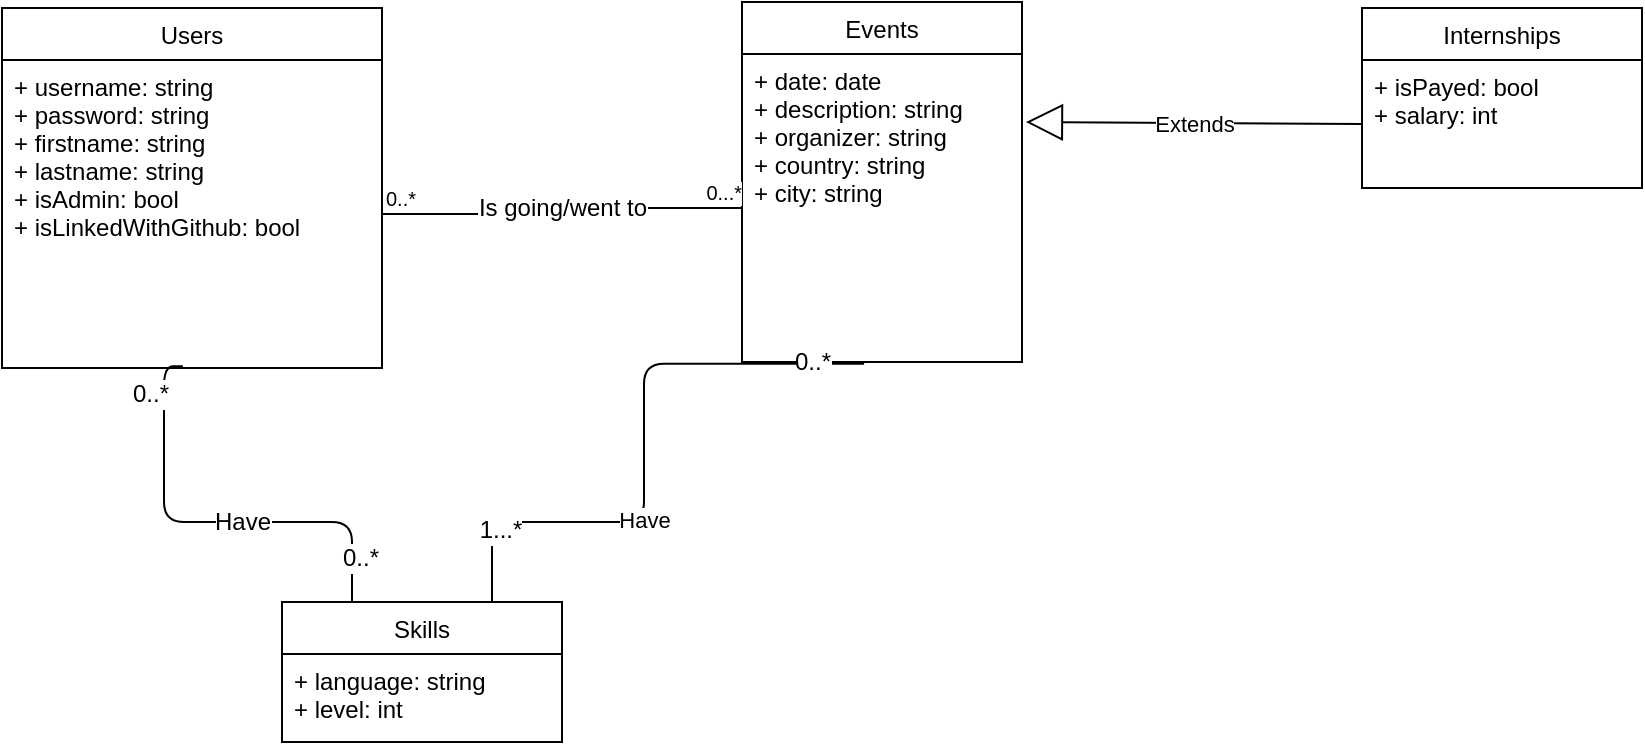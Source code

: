 <mxfile version="10.6.3" type="device"><diagram id="N1nhAtFZaDW0OqFMFhnM" name="Page-1"><mxGraphModel dx="1327" dy="778" grid="1" gridSize="10" guides="1" tooltips="1" connect="1" arrows="1" fold="1" page="1" pageScale="1" pageWidth="1169" pageHeight="827" math="0" shadow="0"><root><mxCell id="0"/><mxCell id="1" parent="0"/><mxCell id="UbcAvBCthibjVmfgH8Ib-1" value="Users" style="swimlane;fontStyle=0;childLayout=stackLayout;horizontal=1;startSize=26;fillColor=none;horizontalStack=0;resizeParent=1;resizeParentMax=0;resizeLast=0;collapsible=1;marginBottom=0;" parent="1" vertex="1"><mxGeometry x="90" y="53" width="190" height="180" as="geometry"><mxRectangle x="70" y="50" width="70" height="26" as="alternateBounds"/></mxGeometry></mxCell><mxCell id="UbcAvBCthibjVmfgH8Ib-2" value="+ username: string&#xA;+ password: string&#xA;+ firstname: string&#xA;+ lastname: string&#xA;+ isAdmin: bool&#xA;+ isLinkedWithGithub: bool&#xA;&#xA;&#xA;" style="text;strokeColor=none;fillColor=none;align=left;verticalAlign=top;spacingLeft=4;spacingRight=4;overflow=hidden;rotatable=0;points=[[0,0.5],[1,0.5]];portConstraint=eastwest;" parent="UbcAvBCthibjVmfgH8Ib-1" vertex="1"><mxGeometry y="26" width="190" height="154" as="geometry"/></mxCell><mxCell id="UbcAvBCthibjVmfgH8Ib-6" value="Events" style="swimlane;fontStyle=0;childLayout=stackLayout;horizontal=1;startSize=26;fillColor=none;horizontalStack=0;resizeParent=1;resizeParentMax=0;resizeLast=0;collapsible=1;marginBottom=0;" parent="1" vertex="1"><mxGeometry x="460" y="50" width="140" height="180" as="geometry"/></mxCell><mxCell id="UbcAvBCthibjVmfgH8Ib-7" value="+ date: date&#xA;+ description: string&#xA;+ organizer: string&#xA;+ country: string&#xA;+ city: string&#xA;&#xA;" style="text;strokeColor=none;fillColor=none;align=left;verticalAlign=top;spacingLeft=4;spacingRight=4;overflow=hidden;rotatable=0;points=[[0,0.5],[1,0.5]];portConstraint=eastwest;" parent="UbcAvBCthibjVmfgH8Ib-6" vertex="1"><mxGeometry y="26" width="140" height="154" as="geometry"/></mxCell><mxCell id="UbcAvBCthibjVmfgH8Ib-10" value="Skills" style="swimlane;fontStyle=0;childLayout=stackLayout;horizontal=1;startSize=26;fillColor=none;horizontalStack=0;resizeParent=1;resizeParentMax=0;resizeLast=0;collapsible=1;marginBottom=0;" parent="1" vertex="1"><mxGeometry x="230" y="350" width="140" height="70" as="geometry"/></mxCell><mxCell id="UbcAvBCthibjVmfgH8Ib-11" value="+ language: string&#xA;+ level: int&#xA;" style="text;strokeColor=none;fillColor=none;align=left;verticalAlign=top;spacingLeft=4;spacingRight=4;overflow=hidden;rotatable=0;points=[[0,0.5],[1,0.5]];portConstraint=eastwest;" parent="UbcAvBCthibjVmfgH8Ib-10" vertex="1"><mxGeometry y="26" width="140" height="44" as="geometry"/></mxCell><mxCell id="UbcAvBCthibjVmfgH8Ib-21" value="" style="endArrow=none;html=1;edgeStyle=orthogonalEdgeStyle;entryX=0.25;entryY=0;entryDx=0;entryDy=0;exitX=0.476;exitY=0.994;exitDx=0;exitDy=0;exitPerimeter=0;" parent="1" source="UbcAvBCthibjVmfgH8Ib-2" target="UbcAvBCthibjVmfgH8Ib-10" edge="1"><mxGeometry relative="1" as="geometry"><mxPoint x="180" y="250" as="sourcePoint"/><mxPoint x="240" y="310" as="targetPoint"/><Array as="points"><mxPoint x="171" y="310"/><mxPoint x="265" y="310"/></Array></mxGeometry></mxCell><mxCell id="UbcAvBCthibjVmfgH8Ib-22" value="" style="resizable=0;html=1;align=left;verticalAlign=bottom;labelBackgroundColor=#ffffff;fontSize=10;" parent="UbcAvBCthibjVmfgH8Ib-21" connectable="0" vertex="1"><mxGeometry x="-1" relative="1" as="geometry"/></mxCell><mxCell id="UbcAvBCthibjVmfgH8Ib-23" value="" style="resizable=0;html=1;align=right;verticalAlign=bottom;labelBackgroundColor=#ffffff;fontSize=10;" parent="UbcAvBCthibjVmfgH8Ib-21" connectable="0" vertex="1"><mxGeometry x="1" relative="1" as="geometry"/></mxCell><mxCell id="UbcAvBCthibjVmfgH8Ib-29" value="0..*" style="text;html=1;resizable=0;points=[];align=center;verticalAlign=middle;labelBackgroundColor=#ffffff;" parent="UbcAvBCthibjVmfgH8Ib-21" vertex="1" connectable="0"><mxGeometry x="-0.794" y="-7" relative="1" as="geometry"><mxPoint as="offset"/></mxGeometry></mxCell><mxCell id="UbcAvBCthibjVmfgH8Ib-30" value="0..*" style="text;html=1;resizable=0;points=[];align=center;verticalAlign=middle;labelBackgroundColor=#ffffff;" parent="UbcAvBCthibjVmfgH8Ib-21" vertex="1" connectable="0"><mxGeometry x="0.804" y="4" relative="1" as="geometry"><mxPoint as="offset"/></mxGeometry></mxCell><mxCell id="FhdRDVmEUHjUcwAXaNEd-1" value="Have" style="text;html=1;resizable=0;points=[];align=center;verticalAlign=middle;labelBackgroundColor=#ffffff;" parent="UbcAvBCthibjVmfgH8Ib-21" vertex="1" connectable="0"><mxGeometry x="0.059" y="3" relative="1" as="geometry"><mxPoint x="9" y="3" as="offset"/></mxGeometry></mxCell><mxCell id="UbcAvBCthibjVmfgH8Ib-24" value="Have" style="endArrow=none;html=1;edgeStyle=orthogonalEdgeStyle;exitX=0.436;exitY=1.006;exitDx=0;exitDy=0;exitPerimeter=0;entryX=0.75;entryY=0;entryDx=0;entryDy=0;" parent="1" source="UbcAvBCthibjVmfgH8Ib-7" target="UbcAvBCthibjVmfgH8Ib-10" edge="1"><mxGeometry x="0.231" relative="1" as="geometry"><mxPoint x="430" y="310" as="sourcePoint"/><mxPoint x="590" y="310" as="targetPoint"/><Array as="points"><mxPoint x="411" y="310"/><mxPoint x="335" y="310"/></Array><mxPoint as="offset"/></mxGeometry></mxCell><mxCell id="UbcAvBCthibjVmfgH8Ib-25" value="" style="resizable=0;html=1;align=left;verticalAlign=bottom;labelBackgroundColor=#ffffff;fontSize=10;" parent="UbcAvBCthibjVmfgH8Ib-24" connectable="0" vertex="1"><mxGeometry x="-1" relative="1" as="geometry"/></mxCell><mxCell id="UbcAvBCthibjVmfgH8Ib-26" value="" style="resizable=0;html=1;align=right;verticalAlign=bottom;labelBackgroundColor=#ffffff;fontSize=10;" parent="UbcAvBCthibjVmfgH8Ib-24" connectable="0" vertex="1"><mxGeometry x="1" relative="1" as="geometry"/></mxCell><mxCell id="UbcAvBCthibjVmfgH8Ib-27" value="0..*" style="text;html=1;resizable=0;points=[];align=center;verticalAlign=middle;labelBackgroundColor=#ffffff;" parent="UbcAvBCthibjVmfgH8Ib-24" vertex="1" connectable="0"><mxGeometry x="-0.826" y="-1" relative="1" as="geometry"><mxPoint as="offset"/></mxGeometry></mxCell><mxCell id="UbcAvBCthibjVmfgH8Ib-28" value="1...*" style="text;html=1;resizable=0;points=[];align=center;verticalAlign=middle;labelBackgroundColor=#ffffff;" parent="UbcAvBCthibjVmfgH8Ib-24" vertex="1" connectable="0"><mxGeometry x="0.764" y="4" relative="1" as="geometry"><mxPoint as="offset"/></mxGeometry></mxCell><mxCell id="FhdRDVmEUHjUcwAXaNEd-3" value="Internships" style="swimlane;fontStyle=0;childLayout=stackLayout;horizontal=1;startSize=26;fillColor=none;horizontalStack=0;resizeParent=1;resizeParentMax=0;resizeLast=0;collapsible=1;marginBottom=0;" parent="1" vertex="1"><mxGeometry x="770" y="53" width="140" height="90" as="geometry"/></mxCell><mxCell id="FhdRDVmEUHjUcwAXaNEd-4" value="+ isPayed: bool&#xA;+ salary: int&#xA;" style="text;strokeColor=none;fillColor=none;align=left;verticalAlign=top;spacingLeft=4;spacingRight=4;overflow=hidden;rotatable=0;points=[[0,0.5],[1,0.5]];portConstraint=eastwest;" parent="FhdRDVmEUHjUcwAXaNEd-3" vertex="1"><mxGeometry y="26" width="140" height="64" as="geometry"/></mxCell><mxCell id="FhdRDVmEUHjUcwAXaNEd-7" value="Extends" style="endArrow=block;endSize=16;endFill=0;html=1;exitX=0;exitY=0.5;exitDx=0;exitDy=0;entryX=1.014;entryY=0.221;entryDx=0;entryDy=0;entryPerimeter=0;" parent="1" source="FhdRDVmEUHjUcwAXaNEd-4" target="UbcAvBCthibjVmfgH8Ib-7" edge="1"><mxGeometry width="160" relative="1" as="geometry"><mxPoint x="490" y="310" as="sourcePoint"/><mxPoint x="650" y="310" as="targetPoint"/></mxGeometry></mxCell><mxCell id="1tPfVkbfytmUWedBZPaO-1" value="" style="endArrow=none;html=1;edgeStyle=orthogonalEdgeStyle;exitX=1;exitY=0.5;exitDx=0;exitDy=0;entryX=0;entryY=0.5;entryDx=0;entryDy=0;" edge="1" parent="1" source="UbcAvBCthibjVmfgH8Ib-2" target="UbcAvBCthibjVmfgH8Ib-7"><mxGeometry relative="1" as="geometry"><mxPoint x="140" y="480" as="sourcePoint"/><mxPoint x="300" y="480" as="targetPoint"/></mxGeometry></mxCell><mxCell id="1tPfVkbfytmUWedBZPaO-2" value="0..*" style="resizable=0;html=1;align=left;verticalAlign=bottom;labelBackgroundColor=#ffffff;fontSize=10;" connectable="0" vertex="1" parent="1tPfVkbfytmUWedBZPaO-1"><mxGeometry x="-1" relative="1" as="geometry"/></mxCell><mxCell id="1tPfVkbfytmUWedBZPaO-3" value="0...*" style="resizable=0;html=1;align=right;verticalAlign=bottom;labelBackgroundColor=#ffffff;fontSize=10;" connectable="0" vertex="1" parent="1tPfVkbfytmUWedBZPaO-1"><mxGeometry x="1" relative="1" as="geometry"/></mxCell><mxCell id="1tPfVkbfytmUWedBZPaO-4" value="Is going/went to" style="text;html=1;resizable=0;points=[];align=center;verticalAlign=middle;labelBackgroundColor=#ffffff;" vertex="1" connectable="0" parent="1tPfVkbfytmUWedBZPaO-1"><mxGeometry x="0.016" y="18" relative="1" as="geometry"><mxPoint y="18" as="offset"/></mxGeometry></mxCell></root></mxGraphModel></diagram></mxfile>